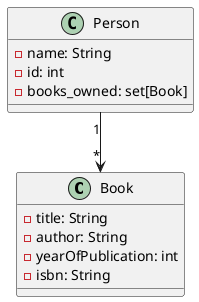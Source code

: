 @startuml
class Book {
  - title: String
  - author: String
  - yearOfPublication: int
  - isbn: String
}

class Person {
  - name: String
  - id: int
  - books_owned: set[Book]
}

Person "1" --> "*" Book
@enduml